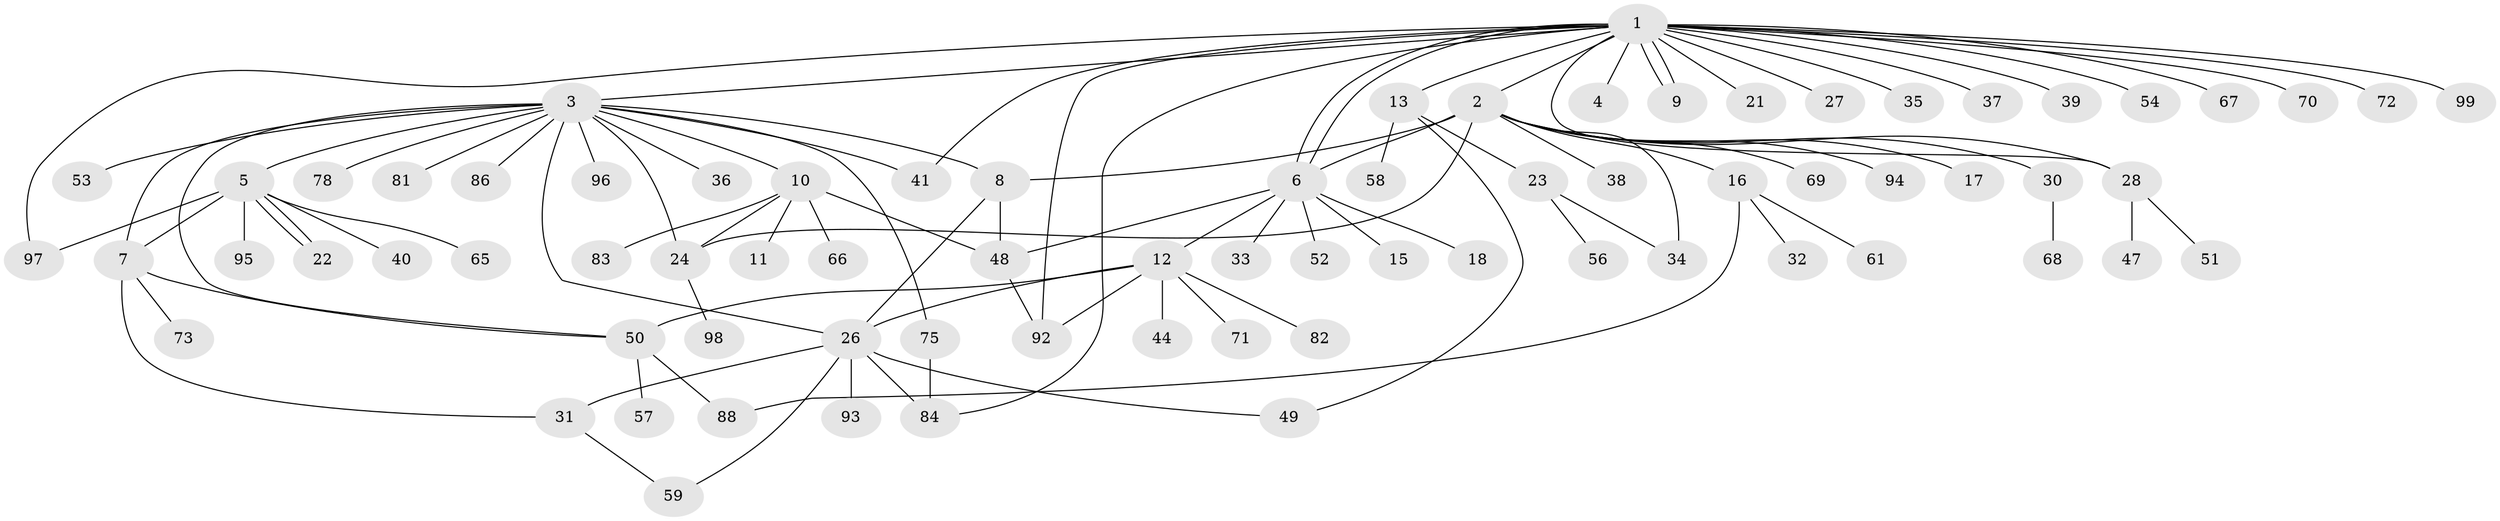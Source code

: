 // Generated by graph-tools (version 1.1) at 2025/51/02/27/25 19:51:55]
// undirected, 75 vertices, 100 edges
graph export_dot {
graph [start="1"]
  node [color=gray90,style=filled];
  1 [super="+20"];
  2 [super="+19"];
  3 [super="+14"];
  4;
  5 [super="+25"];
  6 [super="+46"];
  7 [super="+80"];
  8 [super="+63"];
  9 [super="+76"];
  10 [super="+62"];
  11;
  12 [super="+55"];
  13;
  15;
  16 [super="+29"];
  17 [super="+64"];
  18;
  21 [super="+42"];
  22 [super="+43"];
  23;
  24 [super="+74"];
  26 [super="+45"];
  27;
  28 [super="+87"];
  30;
  31;
  32;
  33;
  34;
  35 [super="+79"];
  36;
  37;
  38;
  39;
  40;
  41;
  44;
  47;
  48 [super="+100"];
  49;
  50 [super="+85"];
  51;
  52 [super="+89"];
  53;
  54;
  56 [super="+90"];
  57;
  58;
  59 [super="+60"];
  61;
  65;
  66 [super="+91"];
  67;
  68 [super="+77"];
  69;
  70;
  71;
  72;
  73;
  75;
  78;
  81;
  82;
  83;
  84;
  86;
  88;
  92;
  93;
  94;
  95;
  96;
  97;
  98;
  99;
  1 -- 2;
  1 -- 3 [weight=2];
  1 -- 4;
  1 -- 6;
  1 -- 6;
  1 -- 9;
  1 -- 9;
  1 -- 13;
  1 -- 21;
  1 -- 27;
  1 -- 35;
  1 -- 37;
  1 -- 41;
  1 -- 54;
  1 -- 67;
  1 -- 70;
  1 -- 72;
  1 -- 84;
  1 -- 92;
  1 -- 97;
  1 -- 99;
  1 -- 28;
  1 -- 39;
  2 -- 6;
  2 -- 8;
  2 -- 16;
  2 -- 17;
  2 -- 24;
  2 -- 28;
  2 -- 30;
  2 -- 34;
  2 -- 38;
  2 -- 69;
  2 -- 94;
  3 -- 5 [weight=2];
  3 -- 8;
  3 -- 10;
  3 -- 24;
  3 -- 36;
  3 -- 41;
  3 -- 50;
  3 -- 53;
  3 -- 75;
  3 -- 78;
  3 -- 81;
  3 -- 86;
  3 -- 96;
  3 -- 7;
  3 -- 26;
  5 -- 7;
  5 -- 22;
  5 -- 22;
  5 -- 40;
  5 -- 65;
  5 -- 95;
  5 -- 97;
  6 -- 12;
  6 -- 15;
  6 -- 18;
  6 -- 33;
  6 -- 48;
  6 -- 52;
  7 -- 31;
  7 -- 73;
  7 -- 50;
  8 -- 48;
  8 -- 26;
  10 -- 11;
  10 -- 83;
  10 -- 48;
  10 -- 24;
  10 -- 66;
  12 -- 26;
  12 -- 44;
  12 -- 71;
  12 -- 82;
  12 -- 92;
  12 -- 50;
  13 -- 23;
  13 -- 49;
  13 -- 58;
  16 -- 32;
  16 -- 61;
  16 -- 88;
  23 -- 34;
  23 -- 56;
  24 -- 98;
  26 -- 49;
  26 -- 84;
  26 -- 93;
  26 -- 59;
  26 -- 31;
  28 -- 47;
  28 -- 51;
  30 -- 68;
  31 -- 59;
  48 -- 92;
  50 -- 57;
  50 -- 88;
  75 -- 84;
}
